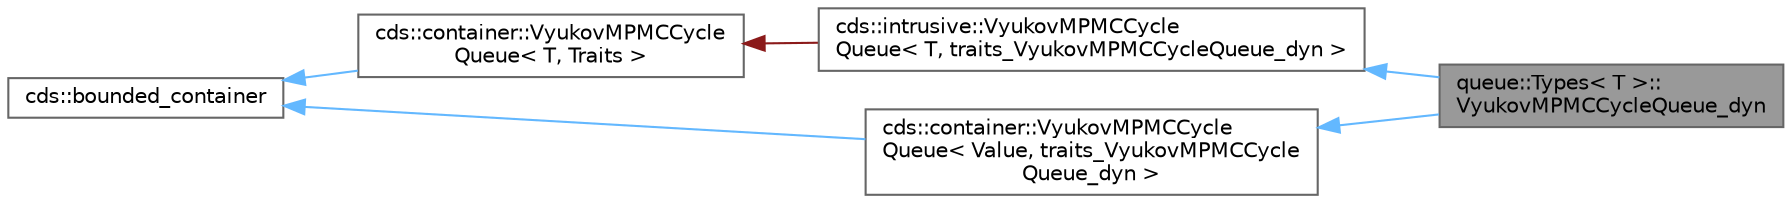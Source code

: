 digraph "queue::Types&lt; T &gt;::VyukovMPMCCycleQueue_dyn"
{
 // LATEX_PDF_SIZE
  bgcolor="transparent";
  edge [fontname=Helvetica,fontsize=10,labelfontname=Helvetica,labelfontsize=10];
  node [fontname=Helvetica,fontsize=10,shape=box,height=0.2,width=0.4];
  rankdir="LR";
  Node1 [id="Node000001",label="queue::Types\< T \>::\lVyukovMPMCCycleQueue_dyn",height=0.2,width=0.4,color="gray40", fillcolor="grey60", style="filled", fontcolor="black",tooltip=" "];
  Node2 -> Node1 [id="edge1_Node000001_Node000002",dir="back",color="steelblue1",style="solid",tooltip=" "];
  Node2 [id="Node000002",label="cds::intrusive::VyukovMPMCCycle\lQueue\< T, traits_VyukovMPMCCycleQueue_dyn \>",height=0.2,width=0.4,color="gray40", fillcolor="white", style="filled",URL="$classcds_1_1intrusive_1_1_vyukov_m_p_m_c_cycle_queue.html",tooltip=" "];
  Node3 -> Node2 [id="edge2_Node000002_Node000003",dir="back",color="firebrick4",style="solid",tooltip=" "];
  Node3 [id="Node000003",label="cds::container::VyukovMPMCCycle\lQueue\< T, Traits \>",height=0.2,width=0.4,color="gray40", fillcolor="white", style="filled",URL="$classcds_1_1container_1_1_vyukov_m_p_m_c_cycle_queue.html",tooltip="Vyukov's MPMC bounded queue"];
  Node4 -> Node3 [id="edge3_Node000003_Node000004",dir="back",color="steelblue1",style="solid",tooltip=" "];
  Node4 [id="Node000004",label="cds::bounded_container",height=0.2,width=0.4,color="gray40", fillcolor="white", style="filled",URL="$structcds_1_1bounded__container.html",tooltip="Bounded container"];
  Node5 -> Node1 [id="edge4_Node000001_Node000005",dir="back",color="steelblue1",style="solid",tooltip=" "];
  Node5 [id="Node000005",label="cds::container::VyukovMPMCCycle\lQueue\< Value, traits_VyukovMPMCCycle\lQueue_dyn \>",height=0.2,width=0.4,color="gray40", fillcolor="white", style="filled",URL="$classcds_1_1container_1_1_vyukov_m_p_m_c_cycle_queue.html",tooltip=" "];
  Node4 -> Node5 [id="edge5_Node000005_Node000004",dir="back",color="steelblue1",style="solid",tooltip=" "];
}
